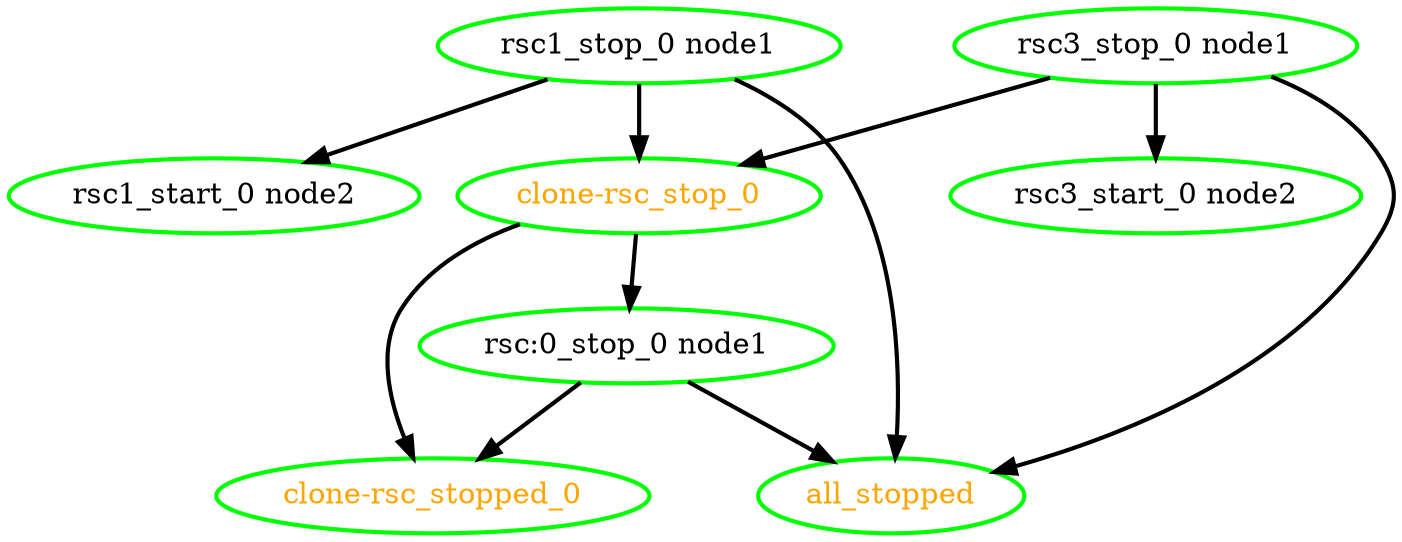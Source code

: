 digraph "g" {
"all_stopped" [ style=bold color="green" fontcolor="orange" ]
"clone-rsc_stop_0" -> "clone-rsc_stopped_0" [ style = bold]
"clone-rsc_stop_0" -> "rsc:0_stop_0 node1" [ style = bold]
"clone-rsc_stop_0" [ style=bold color="green" fontcolor="orange" ]
"clone-rsc_stopped_0" [ style=bold color="green" fontcolor="orange" ]
"rsc1_start_0 node2" [ style=bold color="green" fontcolor="black" ]
"rsc1_stop_0 node1" -> "all_stopped" [ style = bold]
"rsc1_stop_0 node1" -> "clone-rsc_stop_0" [ style = bold]
"rsc1_stop_0 node1" -> "rsc1_start_0 node2" [ style = bold]
"rsc1_stop_0 node1" [ style=bold color="green" fontcolor="black" ]
"rsc3_start_0 node2" [ style=bold color="green" fontcolor="black" ]
"rsc3_stop_0 node1" -> "all_stopped" [ style = bold]
"rsc3_stop_0 node1" -> "clone-rsc_stop_0" [ style = bold]
"rsc3_stop_0 node1" -> "rsc3_start_0 node2" [ style = bold]
"rsc3_stop_0 node1" [ style=bold color="green" fontcolor="black" ]
"rsc:0_stop_0 node1" -> "all_stopped" [ style = bold]
"rsc:0_stop_0 node1" -> "clone-rsc_stopped_0" [ style = bold]
"rsc:0_stop_0 node1" [ style=bold color="green" fontcolor="black" ]
}
